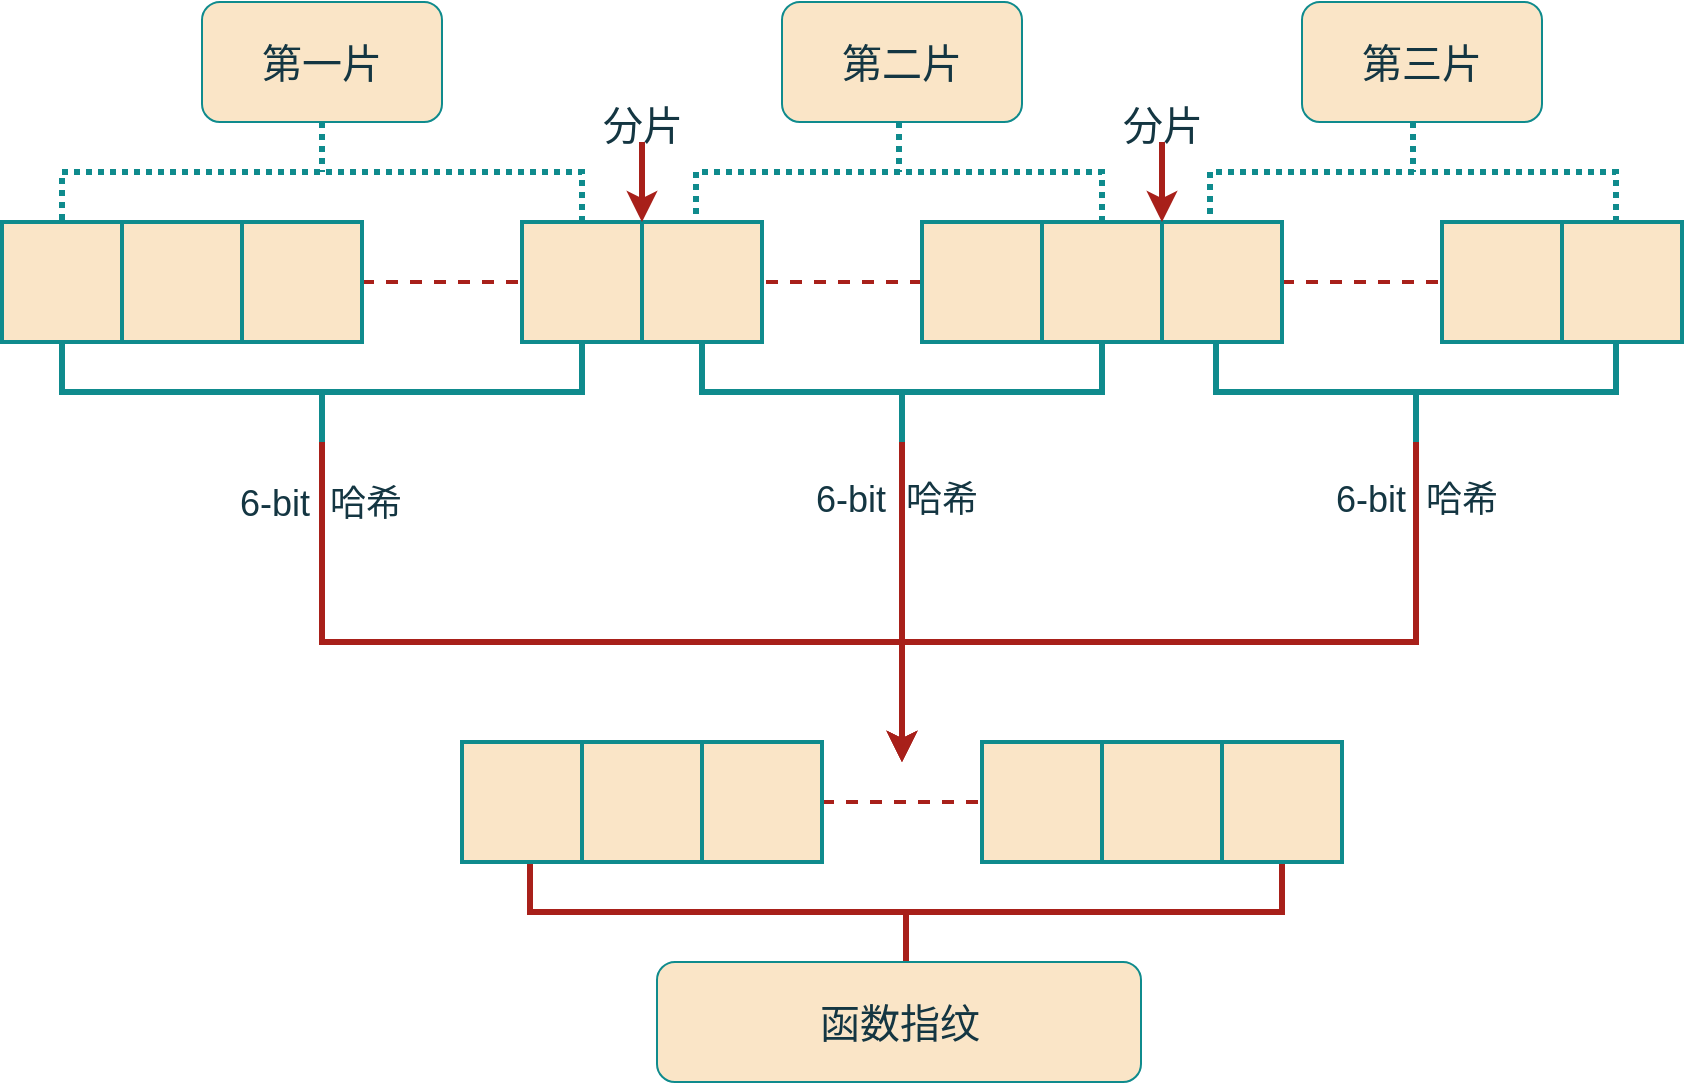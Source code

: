 <mxfile version="21.0.6" type="github">
  <diagram id="C5RBs43oDa-KdzZeNtuy" name="Page-1">
    <mxGraphModel dx="910" dy="837" grid="1" gridSize="10" guides="1" tooltips="1" connect="1" arrows="1" fold="1" page="1" pageScale="1" pageWidth="827" pageHeight="1169" math="0" shadow="0">
      <root>
        <mxCell id="WIyWlLk6GJQsqaUBKTNV-0" />
        <mxCell id="WIyWlLk6GJQsqaUBKTNV-1" parent="WIyWlLk6GJQsqaUBKTNV-0" />
        <mxCell id="PZPwezS_46418auaZnlL-80" value="" style="strokeWidth=3;html=1;shape=mxgraph.flowchart.annotation_2;align=left;labelPosition=right;pointerEvents=1;direction=north;labelBackgroundColor=none;fillColor=#FAE5C7;strokeColor=#A8201A;fontColor=#143642;" vertex="1" parent="WIyWlLk6GJQsqaUBKTNV-1">
          <mxGeometry x="284" y="460" width="376" height="50" as="geometry" />
        </mxCell>
        <mxCell id="PZPwezS_46418auaZnlL-71" value="" style="strokeWidth=3;html=1;shape=mxgraph.flowchart.annotation_2;align=left;labelPosition=right;pointerEvents=1;dashed=1;fillStyle=auto;dashPattern=1 1;direction=south;labelBackgroundColor=none;fillColor=#FAE5C7;strokeColor=#0F8B8D;fontColor=#143642;" vertex="1" parent="WIyWlLk6GJQsqaUBKTNV-1">
          <mxGeometry x="367" y="90" width="203" height="50" as="geometry" />
        </mxCell>
        <mxCell id="PZPwezS_46418auaZnlL-44" value="" style="strokeWidth=3;html=1;shape=mxgraph.flowchart.annotation_2;align=left;labelPosition=right;pointerEvents=1;direction=north;labelBackgroundColor=none;fillColor=#FAE5C7;strokeColor=#0F8B8D;fontColor=#143642;" vertex="1" parent="WIyWlLk6GJQsqaUBKTNV-1">
          <mxGeometry x="627" y="200" width="200" height="50" as="geometry" />
        </mxCell>
        <mxCell id="PZPwezS_46418auaZnlL-41" value="" style="strokeWidth=3;html=1;shape=mxgraph.flowchart.annotation_2;align=left;labelPosition=right;pointerEvents=1;direction=north;labelBackgroundColor=none;fillColor=#FAE5C7;strokeColor=#0F8B8D;fontColor=#143642;" vertex="1" parent="WIyWlLk6GJQsqaUBKTNV-1">
          <mxGeometry x="370" y="200" width="200" height="50" as="geometry" />
        </mxCell>
        <mxCell id="PZPwezS_46418auaZnlL-28" value="" style="strokeWidth=3;html=1;shape=mxgraph.flowchart.annotation_2;align=left;labelPosition=right;pointerEvents=1;direction=north;labelBackgroundColor=none;fillColor=#FAE5C7;strokeColor=#0F8B8D;fontColor=#143642;" vertex="1" parent="WIyWlLk6GJQsqaUBKTNV-1">
          <mxGeometry x="50" y="200" width="260" height="50" as="geometry" />
        </mxCell>
        <mxCell id="aUGPTNDTNztrse9PuVuU-0" value="" style="rounded=0;whiteSpace=wrap;html=1;fontSize=22;strokeWidth=2;labelBackgroundColor=none;fillColor=#FAE5C7;strokeColor=#0F8B8D;fontColor=#143642;" parent="WIyWlLk6GJQsqaUBKTNV-1" vertex="1">
          <mxGeometry x="20" y="140" width="60" height="60" as="geometry" />
        </mxCell>
        <mxCell id="aUGPTNDTNztrse9PuVuU-1" value="" style="rounded=0;whiteSpace=wrap;html=1;fontSize=22;strokeWidth=2;labelBackgroundColor=none;fillColor=#FAE5C7;strokeColor=#0F8B8D;fontColor=#143642;" parent="WIyWlLk6GJQsqaUBKTNV-1" vertex="1">
          <mxGeometry x="80" y="140" width="60" height="60" as="geometry" />
        </mxCell>
        <mxCell id="PZPwezS_46418auaZnlL-27" style="edgeStyle=orthogonalEdgeStyle;rounded=0;orthogonalLoop=1;jettySize=auto;html=1;entryX=0;entryY=0.5;entryDx=0;entryDy=0;endArrow=none;endFill=0;dashed=1;strokeWidth=2;labelBackgroundColor=none;fontColor=default;strokeColor=#A8201A;" edge="1" parent="WIyWlLk6GJQsqaUBKTNV-1" source="aUGPTNDTNztrse9PuVuU-2" target="aUGPTNDTNztrse9PuVuU-3">
          <mxGeometry relative="1" as="geometry" />
        </mxCell>
        <mxCell id="aUGPTNDTNztrse9PuVuU-2" value="" style="rounded=0;whiteSpace=wrap;html=1;fontSize=22;strokeWidth=2;labelBackgroundColor=none;fillColor=#FAE5C7;strokeColor=#0F8B8D;fontColor=#143642;" parent="WIyWlLk6GJQsqaUBKTNV-1" vertex="1">
          <mxGeometry x="140" y="140" width="60" height="60" as="geometry" />
        </mxCell>
        <mxCell id="aUGPTNDTNztrse9PuVuU-3" value="" style="rounded=0;whiteSpace=wrap;html=1;fontSize=22;strokeWidth=2;labelBackgroundColor=none;fillColor=#FAE5C7;strokeColor=#0F8B8D;fontColor=#143642;" parent="WIyWlLk6GJQsqaUBKTNV-1" vertex="1">
          <mxGeometry x="280" y="140" width="60" height="60" as="geometry" />
        </mxCell>
        <mxCell id="aUGPTNDTNztrse9PuVuU-4" value="" style="rounded=0;whiteSpace=wrap;html=1;fontSize=22;strokeWidth=2;labelBackgroundColor=none;fillColor=#FAE5C7;strokeColor=#0F8B8D;fontColor=#143642;" parent="WIyWlLk6GJQsqaUBKTNV-1" vertex="1">
          <mxGeometry x="340" y="140" width="60" height="60" as="geometry" />
        </mxCell>
        <mxCell id="PZPwezS_46418auaZnlL-35" style="edgeStyle=orthogonalEdgeStyle;rounded=0;orthogonalLoop=1;jettySize=auto;html=1;entryX=1;entryY=0.5;entryDx=0;entryDy=0;dashed=1;strokeWidth=2;endArrow=none;endFill=0;labelBackgroundColor=none;fontColor=default;strokeColor=#A8201A;" edge="1" parent="WIyWlLk6GJQsqaUBKTNV-1" source="aUGPTNDTNztrse9PuVuU-7">
          <mxGeometry relative="1" as="geometry">
            <mxPoint x="400" y="170" as="targetPoint" />
          </mxGeometry>
        </mxCell>
        <mxCell id="aUGPTNDTNztrse9PuVuU-7" value="" style="rounded=0;whiteSpace=wrap;html=1;fontSize=22;strokeWidth=2;labelBackgroundColor=none;fillColor=#FAE5C7;strokeColor=#0F8B8D;fontColor=#143642;" parent="WIyWlLk6GJQsqaUBKTNV-1" vertex="1">
          <mxGeometry x="480" y="140" width="60" height="60" as="geometry" />
        </mxCell>
        <mxCell id="aUGPTNDTNztrse9PuVuU-15" value="" style="rounded=0;whiteSpace=wrap;html=1;fontSize=22;strokeWidth=2;labelBackgroundColor=none;fillColor=#FAE5C7;strokeColor=#0F8B8D;fontColor=#143642;" parent="WIyWlLk6GJQsqaUBKTNV-1" vertex="1">
          <mxGeometry x="540" y="140" width="60" height="60" as="geometry" />
        </mxCell>
        <mxCell id="PZPwezS_46418auaZnlL-38" style="edgeStyle=orthogonalEdgeStyle;rounded=0;orthogonalLoop=1;jettySize=auto;html=1;entryX=0;entryY=0.5;entryDx=0;entryDy=0;endArrow=none;endFill=0;dashed=1;strokeWidth=2;labelBackgroundColor=none;fontColor=default;strokeColor=#A8201A;" edge="1" parent="WIyWlLk6GJQsqaUBKTNV-1" source="aUGPTNDTNztrse9PuVuU-16" target="PZPwezS_46418auaZnlL-37">
          <mxGeometry relative="1" as="geometry" />
        </mxCell>
        <mxCell id="aUGPTNDTNztrse9PuVuU-16" value="" style="rounded=0;whiteSpace=wrap;html=1;fontSize=22;strokeWidth=2;labelBackgroundColor=none;fillColor=#FAE5C7;strokeColor=#0F8B8D;fontColor=#143642;" parent="WIyWlLk6GJQsqaUBKTNV-1" vertex="1">
          <mxGeometry x="600" y="140" width="60" height="60" as="geometry" />
        </mxCell>
        <mxCell id="PZPwezS_46418auaZnlL-61" style="edgeStyle=orthogonalEdgeStyle;rounded=0;orthogonalLoop=1;jettySize=auto;html=1;strokeWidth=3;labelBackgroundColor=none;fontColor=default;strokeColor=#A8201A;" edge="1" parent="WIyWlLk6GJQsqaUBKTNV-1" source="PZPwezS_46418auaZnlL-28">
          <mxGeometry relative="1" as="geometry">
            <mxPoint x="470" y="410" as="targetPoint" />
            <Array as="points">
              <mxPoint x="180" y="350" />
              <mxPoint x="470" y="350" />
            </Array>
          </mxGeometry>
        </mxCell>
        <mxCell id="PZPwezS_46418auaZnlL-67" value="6-bit&amp;nbsp; 哈希" style="edgeLabel;html=1;align=center;verticalAlign=middle;resizable=0;points=[];fontSize=18;fontStyle=0;labelBackgroundColor=none;fontColor=#143642;" vertex="1" connectable="0" parent="PZPwezS_46418auaZnlL-61">
          <mxGeometry x="-0.862" y="-1" relative="1" as="geometry">
            <mxPoint as="offset" />
          </mxGeometry>
        </mxCell>
        <mxCell id="PZPwezS_46418auaZnlL-29" value="" style="endArrow=classic;html=1;rounded=0;entryX=1;entryY=0;entryDx=0;entryDy=0;verticalAlign=bottom;fontSize=15;strokeWidth=3;fontColor=default;labelBackgroundColor=none;strokeColor=#A8201A;" edge="1" parent="WIyWlLk6GJQsqaUBKTNV-1" target="aUGPTNDTNztrse9PuVuU-3">
          <mxGeometry width="50" height="50" relative="1" as="geometry">
            <mxPoint x="340" y="100" as="sourcePoint" />
            <mxPoint x="340" y="30" as="targetPoint" />
          </mxGeometry>
        </mxCell>
        <mxCell id="PZPwezS_46418auaZnlL-30" value="分片" style="edgeLabel;html=1;align=center;verticalAlign=middle;resizable=0;points=[];fontSize=20;labelBackgroundColor=none;fontColor=#143642;" vertex="1" connectable="0" parent="PZPwezS_46418auaZnlL-29">
          <mxGeometry x="-0.429" y="3" relative="1" as="geometry">
            <mxPoint x="-3" y="-21" as="offset" />
          </mxGeometry>
        </mxCell>
        <mxCell id="PZPwezS_46418auaZnlL-37" value="" style="rounded=0;whiteSpace=wrap;html=1;fontSize=22;strokeWidth=2;labelBackgroundColor=none;fillColor=#FAE5C7;strokeColor=#0F8B8D;fontColor=#143642;" vertex="1" parent="WIyWlLk6GJQsqaUBKTNV-1">
          <mxGeometry x="740" y="140" width="60" height="60" as="geometry" />
        </mxCell>
        <mxCell id="PZPwezS_46418auaZnlL-39" value="" style="rounded=0;whiteSpace=wrap;html=1;fontSize=22;strokeWidth=2;labelBackgroundColor=none;fillColor=#FAE5C7;strokeColor=#0F8B8D;fontColor=#143642;" vertex="1" parent="WIyWlLk6GJQsqaUBKTNV-1">
          <mxGeometry x="800" y="140" width="60" height="60" as="geometry" />
        </mxCell>
        <mxCell id="PZPwezS_46418auaZnlL-60" style="edgeStyle=orthogonalEdgeStyle;rounded=0;orthogonalLoop=1;jettySize=auto;html=1;strokeWidth=3;labelBackgroundColor=none;fontColor=default;strokeColor=#A8201A;" edge="1" parent="WIyWlLk6GJQsqaUBKTNV-1" source="PZPwezS_46418auaZnlL-41">
          <mxGeometry relative="1" as="geometry">
            <mxPoint x="470" y="410" as="targetPoint" />
          </mxGeometry>
        </mxCell>
        <mxCell id="PZPwezS_46418auaZnlL-42" value="" style="endArrow=classic;html=1;rounded=0;entryX=1;entryY=0;entryDx=0;entryDy=0;verticalAlign=bottom;fontSize=15;strokeWidth=3;fontColor=default;labelBackgroundColor=none;strokeColor=#A8201A;" edge="1" parent="WIyWlLk6GJQsqaUBKTNV-1">
          <mxGeometry width="50" height="50" relative="1" as="geometry">
            <mxPoint x="600" y="100" as="sourcePoint" />
            <mxPoint x="600" y="140" as="targetPoint" />
          </mxGeometry>
        </mxCell>
        <mxCell id="PZPwezS_46418auaZnlL-43" value="分片" style="edgeLabel;html=1;align=center;verticalAlign=middle;resizable=0;points=[];fontSize=20;labelBackgroundColor=none;fontColor=#143642;" vertex="1" connectable="0" parent="PZPwezS_46418auaZnlL-42">
          <mxGeometry x="-0.429" y="3" relative="1" as="geometry">
            <mxPoint x="-3" y="-21" as="offset" />
          </mxGeometry>
        </mxCell>
        <mxCell id="PZPwezS_46418auaZnlL-62" style="edgeStyle=orthogonalEdgeStyle;rounded=0;orthogonalLoop=1;jettySize=auto;html=1;strokeWidth=3;labelBackgroundColor=none;fontColor=default;strokeColor=#A8201A;fillColor=#FAE5C7;" edge="1" parent="WIyWlLk6GJQsqaUBKTNV-1" source="PZPwezS_46418auaZnlL-44">
          <mxGeometry relative="1" as="geometry">
            <mxPoint x="470" y="410" as="targetPoint" />
            <Array as="points">
              <mxPoint x="727" y="350" />
              <mxPoint x="470" y="350" />
            </Array>
          </mxGeometry>
        </mxCell>
        <mxCell id="PZPwezS_46418auaZnlL-47" value="" style="rounded=0;whiteSpace=wrap;html=1;fontSize=22;strokeWidth=2;labelBackgroundColor=none;fillColor=#FAE5C7;strokeColor=#0F8B8D;fontColor=#143642;" vertex="1" parent="WIyWlLk6GJQsqaUBKTNV-1">
          <mxGeometry x="250" y="400" width="60" height="60" as="geometry" />
        </mxCell>
        <mxCell id="PZPwezS_46418auaZnlL-48" value="" style="rounded=0;whiteSpace=wrap;html=1;fontSize=22;strokeWidth=2;labelBackgroundColor=none;fillColor=#FAE5C7;strokeColor=#0F8B8D;fontColor=#143642;" vertex="1" parent="WIyWlLk6GJQsqaUBKTNV-1">
          <mxGeometry x="310" y="400" width="60" height="60" as="geometry" />
        </mxCell>
        <mxCell id="PZPwezS_46418auaZnlL-53" style="edgeStyle=orthogonalEdgeStyle;rounded=0;orthogonalLoop=1;jettySize=auto;html=1;entryX=0;entryY=0.5;entryDx=0;entryDy=0;dashed=1;endArrow=none;endFill=0;strokeWidth=2;labelBackgroundColor=none;fontColor=default;strokeColor=#A8201A;fillColor=#FAE5C7;" edge="1" parent="WIyWlLk6GJQsqaUBKTNV-1" source="PZPwezS_46418auaZnlL-49" target="PZPwezS_46418auaZnlL-50">
          <mxGeometry relative="1" as="geometry" />
        </mxCell>
        <mxCell id="PZPwezS_46418auaZnlL-49" value="" style="rounded=0;whiteSpace=wrap;html=1;fontSize=22;strokeWidth=2;labelBackgroundColor=none;fillColor=#FAE5C7;strokeColor=#0F8B8D;fontColor=#143642;" vertex="1" parent="WIyWlLk6GJQsqaUBKTNV-1">
          <mxGeometry x="370" y="400" width="60" height="60" as="geometry" />
        </mxCell>
        <mxCell id="PZPwezS_46418auaZnlL-50" value="" style="rounded=0;whiteSpace=wrap;html=1;fontSize=22;strokeWidth=2;labelBackgroundColor=none;fillColor=#FAE5C7;strokeColor=#0F8B8D;fontColor=#143642;" vertex="1" parent="WIyWlLk6GJQsqaUBKTNV-1">
          <mxGeometry x="510" y="400" width="60" height="60" as="geometry" />
        </mxCell>
        <mxCell id="PZPwezS_46418auaZnlL-51" value="" style="rounded=0;whiteSpace=wrap;html=1;fontSize=22;strokeWidth=2;labelBackgroundColor=none;fillColor=#FAE5C7;strokeColor=#0F8B8D;fontColor=#143642;" vertex="1" parent="WIyWlLk6GJQsqaUBKTNV-1">
          <mxGeometry x="570" y="400" width="60" height="60" as="geometry" />
        </mxCell>
        <mxCell id="PZPwezS_46418auaZnlL-52" value="" style="rounded=0;whiteSpace=wrap;html=1;fontSize=22;strokeWidth=2;labelBackgroundColor=none;fillColor=#FAE5C7;strokeColor=#0F8B8D;fontColor=#143642;" vertex="1" parent="WIyWlLk6GJQsqaUBKTNV-1">
          <mxGeometry x="630" y="400" width="60" height="60" as="geometry" />
        </mxCell>
        <mxCell id="PZPwezS_46418auaZnlL-64" value="" style="strokeWidth=3;html=1;shape=mxgraph.flowchart.annotation_2;align=left;labelPosition=right;pointerEvents=1;dashed=1;fillStyle=auto;dashPattern=1 1;direction=south;labelBackgroundColor=none;fillColor=#FAE5C7;strokeColor=#0F8B8D;fontColor=#143642;" vertex="1" parent="WIyWlLk6GJQsqaUBKTNV-1">
          <mxGeometry x="50" y="90" width="260" height="50" as="geometry" />
        </mxCell>
        <mxCell id="PZPwezS_46418auaZnlL-65" value="&lt;font style=&quot;font-size: 20px;&quot;&gt;第一片&lt;/font&gt;" style="rounded=1;whiteSpace=wrap;html=1;fontSize=20;labelBackgroundColor=none;fillColor=#FAE5C7;strokeColor=#0F8B8D;fontColor=#143642;" vertex="1" parent="WIyWlLk6GJQsqaUBKTNV-1">
          <mxGeometry x="120" y="30" width="120" height="60" as="geometry" />
        </mxCell>
        <mxCell id="PZPwezS_46418auaZnlL-68" value="6-bit&amp;nbsp; 哈希" style="edgeLabel;html=1;align=center;verticalAlign=middle;resizable=0;points=[];fontSize=18;fontStyle=0;labelBackgroundColor=none;fontColor=#143642;" vertex="1" connectable="0" parent="WIyWlLk6GJQsqaUBKTNV-1">
          <mxGeometry x="160" y="290.833" as="geometry">
            <mxPoint x="307" y="-12" as="offset" />
          </mxGeometry>
        </mxCell>
        <mxCell id="PZPwezS_46418auaZnlL-69" value="6-bit&amp;nbsp; 哈希" style="edgeLabel;html=1;align=center;verticalAlign=middle;resizable=0;points=[];fontSize=18;fontStyle=0;labelBackgroundColor=none;fontColor=#143642;" vertex="1" connectable="0" parent="WIyWlLk6GJQsqaUBKTNV-1">
          <mxGeometry x="420" y="290.833" as="geometry">
            <mxPoint x="307" y="-12" as="offset" />
          </mxGeometry>
        </mxCell>
        <mxCell id="PZPwezS_46418auaZnlL-72" value="&lt;font style=&quot;font-size: 20px;&quot;&gt;第二片&lt;/font&gt;" style="rounded=1;whiteSpace=wrap;html=1;fontSize=20;labelBackgroundColor=none;fillColor=#FAE5C7;strokeColor=#0F8B8D;fontColor=#143642;" vertex="1" parent="WIyWlLk6GJQsqaUBKTNV-1">
          <mxGeometry x="410" y="30" width="120" height="60" as="geometry" />
        </mxCell>
        <mxCell id="PZPwezS_46418auaZnlL-73" value="" style="strokeWidth=3;html=1;shape=mxgraph.flowchart.annotation_2;align=left;labelPosition=right;pointerEvents=1;dashed=1;fillStyle=auto;dashPattern=1 1;direction=south;labelBackgroundColor=none;fillColor=#FAE5C7;strokeColor=#0F8B8D;fontColor=#143642;" vertex="1" parent="WIyWlLk6GJQsqaUBKTNV-1">
          <mxGeometry x="624" y="90" width="203" height="50" as="geometry" />
        </mxCell>
        <mxCell id="PZPwezS_46418auaZnlL-74" value="&lt;font style=&quot;font-size: 20px;&quot;&gt;第三片&lt;/font&gt;" style="rounded=1;whiteSpace=wrap;html=1;fontSize=20;labelBackgroundColor=none;fillColor=#FAE5C7;strokeColor=#0F8B8D;fontColor=#143642;" vertex="1" parent="WIyWlLk6GJQsqaUBKTNV-1">
          <mxGeometry x="670" y="30" width="120" height="60" as="geometry" />
        </mxCell>
        <mxCell id="PZPwezS_46418auaZnlL-81" value="函数指纹" style="rounded=1;whiteSpace=wrap;html=1;fontSize=20;labelBackgroundColor=none;fillColor=#FAE5C7;strokeColor=#0F8B8D;fontColor=#143642;" vertex="1" parent="WIyWlLk6GJQsqaUBKTNV-1">
          <mxGeometry x="347.5" y="510" width="242" height="60" as="geometry" />
        </mxCell>
      </root>
    </mxGraphModel>
  </diagram>
</mxfile>
